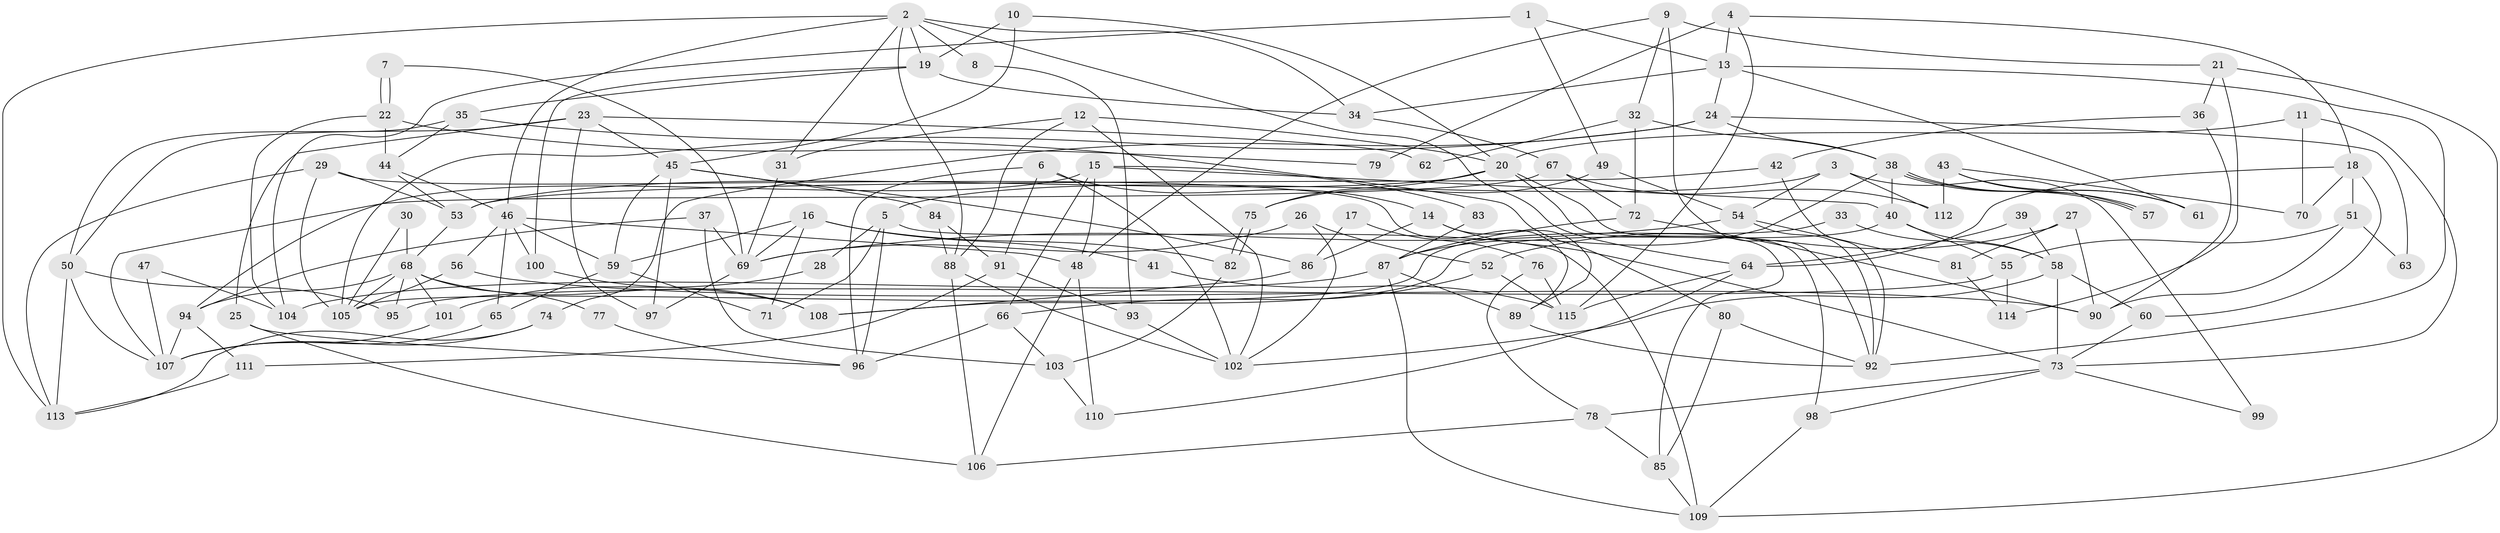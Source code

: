// coarse degree distribution, {3: 0.26666666666666666, 11: 0.013333333333333334, 4: 0.16, 8: 0.08, 2: 0.09333333333333334, 6: 0.12, 9: 0.04, 5: 0.12, 7: 0.09333333333333334, 10: 0.013333333333333334}
// Generated by graph-tools (version 1.1) at 2025/23/03/03/25 07:23:56]
// undirected, 115 vertices, 230 edges
graph export_dot {
graph [start="1"]
  node [color=gray90,style=filled];
  1;
  2;
  3;
  4;
  5;
  6;
  7;
  8;
  9;
  10;
  11;
  12;
  13;
  14;
  15;
  16;
  17;
  18;
  19;
  20;
  21;
  22;
  23;
  24;
  25;
  26;
  27;
  28;
  29;
  30;
  31;
  32;
  33;
  34;
  35;
  36;
  37;
  38;
  39;
  40;
  41;
  42;
  43;
  44;
  45;
  46;
  47;
  48;
  49;
  50;
  51;
  52;
  53;
  54;
  55;
  56;
  57;
  58;
  59;
  60;
  61;
  62;
  63;
  64;
  65;
  66;
  67;
  68;
  69;
  70;
  71;
  72;
  73;
  74;
  75;
  76;
  77;
  78;
  79;
  80;
  81;
  82;
  83;
  84;
  85;
  86;
  87;
  88;
  89;
  90;
  91;
  92;
  93;
  94;
  95;
  96;
  97;
  98;
  99;
  100;
  101;
  102;
  103;
  104;
  105;
  106;
  107;
  108;
  109;
  110;
  111;
  112;
  113;
  114;
  115;
  1 -- 104;
  1 -- 49;
  1 -- 13;
  2 -- 46;
  2 -- 88;
  2 -- 8;
  2 -- 19;
  2 -- 31;
  2 -- 34;
  2 -- 64;
  2 -- 113;
  3 -- 54;
  3 -- 112;
  3 -- 5;
  3 -- 99;
  4 -- 18;
  4 -- 13;
  4 -- 79;
  4 -- 115;
  5 -- 71;
  5 -- 28;
  5 -- 96;
  5 -- 109;
  6 -- 14;
  6 -- 102;
  6 -- 91;
  6 -- 96;
  7 -- 69;
  7 -- 22;
  7 -- 22;
  8 -- 93;
  9 -- 21;
  9 -- 48;
  9 -- 32;
  9 -- 92;
  10 -- 20;
  10 -- 19;
  10 -- 45;
  11 -- 73;
  11 -- 20;
  11 -- 70;
  12 -- 102;
  12 -- 88;
  12 -- 20;
  12 -- 31;
  13 -- 24;
  13 -- 34;
  13 -- 61;
  13 -- 92;
  14 -- 86;
  14 -- 73;
  14 -- 89;
  15 -- 40;
  15 -- 66;
  15 -- 48;
  15 -- 83;
  15 -- 94;
  16 -- 59;
  16 -- 69;
  16 -- 41;
  16 -- 71;
  16 -- 82;
  17 -- 86;
  17 -- 76;
  18 -- 60;
  18 -- 64;
  18 -- 51;
  18 -- 70;
  19 -- 34;
  19 -- 35;
  19 -- 100;
  20 -- 53;
  20 -- 75;
  20 -- 85;
  20 -- 98;
  21 -- 114;
  21 -- 109;
  21 -- 36;
  22 -- 44;
  22 -- 79;
  22 -- 104;
  23 -- 25;
  23 -- 50;
  23 -- 45;
  23 -- 62;
  23 -- 97;
  24 -- 74;
  24 -- 38;
  24 -- 63;
  24 -- 105;
  25 -- 106;
  25 -- 96;
  26 -- 52;
  26 -- 69;
  26 -- 102;
  27 -- 90;
  27 -- 52;
  27 -- 81;
  28 -- 101;
  29 -- 105;
  29 -- 89;
  29 -- 53;
  29 -- 113;
  30 -- 68;
  30 -- 105;
  31 -- 69;
  32 -- 72;
  32 -- 38;
  32 -- 62;
  33 -- 105;
  33 -- 58;
  34 -- 67;
  35 -- 80;
  35 -- 44;
  35 -- 50;
  36 -- 42;
  36 -- 90;
  37 -- 94;
  37 -- 69;
  37 -- 103;
  38 -- 57;
  38 -- 57;
  38 -- 40;
  38 -- 61;
  38 -- 87;
  39 -- 64;
  39 -- 58;
  40 -- 55;
  40 -- 58;
  40 -- 108;
  41 -- 115;
  42 -- 92;
  42 -- 53;
  43 -- 70;
  43 -- 61;
  43 -- 57;
  43 -- 112;
  44 -- 53;
  44 -- 46;
  45 -- 59;
  45 -- 84;
  45 -- 86;
  45 -- 97;
  46 -- 59;
  46 -- 48;
  46 -- 56;
  46 -- 65;
  46 -- 100;
  47 -- 107;
  47 -- 104;
  48 -- 106;
  48 -- 110;
  49 -- 54;
  49 -- 75;
  50 -- 113;
  50 -- 95;
  50 -- 107;
  51 -- 90;
  51 -- 55;
  51 -- 63;
  52 -- 115;
  52 -- 66;
  53 -- 68;
  54 -- 69;
  54 -- 92;
  54 -- 81;
  55 -- 95;
  55 -- 114;
  56 -- 90;
  56 -- 105;
  58 -- 102;
  58 -- 60;
  58 -- 73;
  59 -- 65;
  59 -- 71;
  60 -- 73;
  64 -- 110;
  64 -- 115;
  65 -- 107;
  66 -- 103;
  66 -- 96;
  67 -- 107;
  67 -- 72;
  67 -- 112;
  68 -- 105;
  68 -- 108;
  68 -- 77;
  68 -- 94;
  68 -- 95;
  68 -- 101;
  69 -- 97;
  72 -- 87;
  72 -- 90;
  73 -- 98;
  73 -- 78;
  73 -- 99;
  74 -- 113;
  74 -- 107;
  75 -- 82;
  75 -- 82;
  76 -- 115;
  76 -- 78;
  77 -- 96;
  78 -- 85;
  78 -- 106;
  80 -- 92;
  80 -- 85;
  81 -- 114;
  82 -- 103;
  83 -- 87;
  84 -- 91;
  84 -- 88;
  85 -- 109;
  86 -- 108;
  87 -- 89;
  87 -- 104;
  87 -- 109;
  88 -- 106;
  88 -- 102;
  89 -- 92;
  91 -- 111;
  91 -- 93;
  93 -- 102;
  94 -- 107;
  94 -- 111;
  98 -- 109;
  100 -- 108;
  101 -- 107;
  103 -- 110;
  111 -- 113;
}
